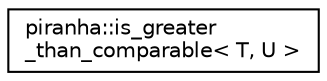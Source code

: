 digraph "Graphical Class Hierarchy"
{
  edge [fontname="Helvetica",fontsize="10",labelfontname="Helvetica",labelfontsize="10"];
  node [fontname="Helvetica",fontsize="10",shape=record];
  rankdir="LR";
  Node0 [label="piranha::is_greater\l_than_comparable\< T, U \>",height=0.2,width=0.4,color="black", fillcolor="white", style="filled",URL="$classpiranha_1_1is__greater__than__comparable.html",tooltip="Greater-than-comparable type trait. "];
}
